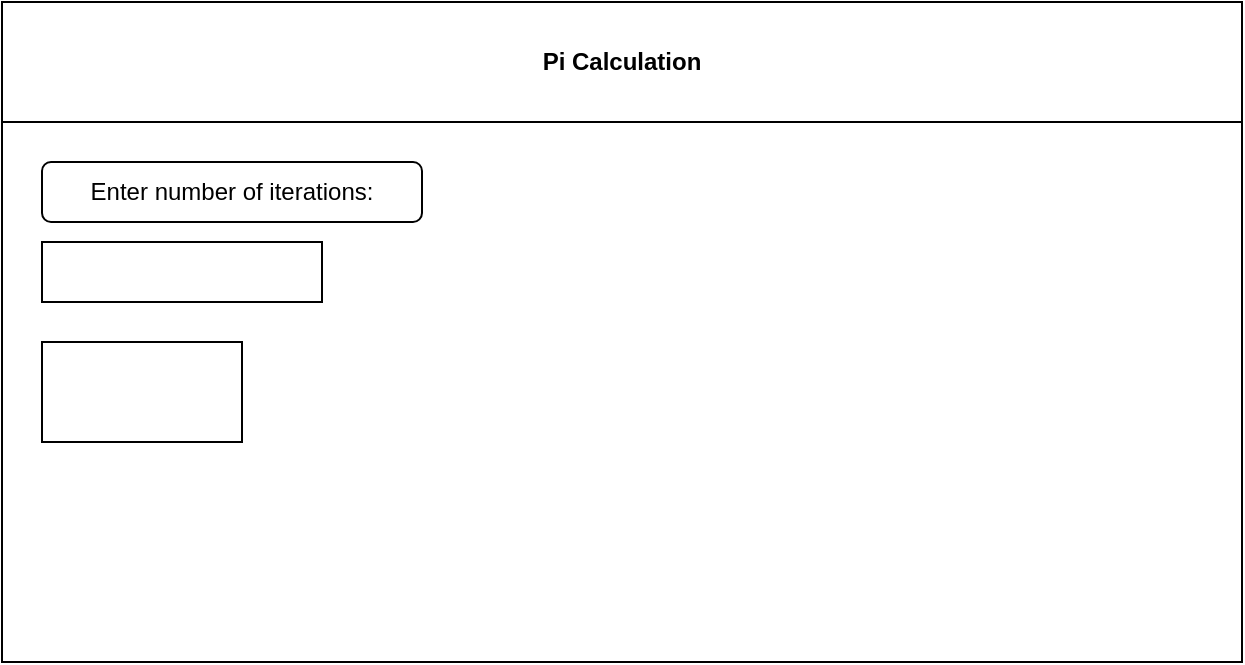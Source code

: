 <mxfile>
    <diagram id="dIWDqttf2evQCUOAG1YJ" name="Page-1">
        <mxGraphModel dx="1086" dy="377" grid="1" gridSize="10" guides="1" tooltips="1" connect="1" arrows="1" fold="1" page="1" pageScale="1" pageWidth="827" pageHeight="1169" math="0" shadow="0">
            <root>
                <mxCell id="0"/>
                <mxCell id="1" parent="0"/>
                <mxCell id="3" value="Pi Calculation" style="swimlane;whiteSpace=wrap;html=1;startSize=60;" vertex="1" parent="1">
                    <mxGeometry x="90" y="30" width="620" height="330" as="geometry"/>
                </mxCell>
                <mxCell id="4" value="" style="rounded=0;whiteSpace=wrap;html=1;" vertex="1" parent="3">
                    <mxGeometry x="20" y="120" width="140" height="30" as="geometry"/>
                </mxCell>
                <mxCell id="5" value="Enter number of iterations:" style="rounded=1;whiteSpace=wrap;html=1;" vertex="1" parent="3">
                    <mxGeometry x="20" y="80" width="190" height="30" as="geometry"/>
                </mxCell>
                <mxCell id="7" value="" style="rounded=0;whiteSpace=wrap;html=1;" vertex="1" parent="3">
                    <mxGeometry x="20" y="170" width="100" height="50" as="geometry"/>
                </mxCell>
            </root>
        </mxGraphModel>
    </diagram>
</mxfile>